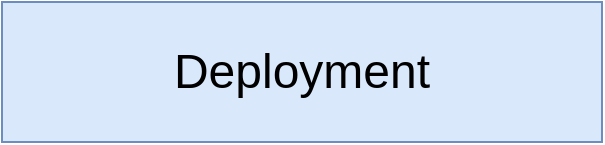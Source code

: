 <mxfile version="13.3.5" type="github" pages="3">
  <diagram id="4VAZqOWcAgnW1q86nhIi" name="01 - deployment">
    <mxGraphModel dx="501" dy="246" grid="1" gridSize="10" guides="1" tooltips="1" connect="1" arrows="1" fold="1" page="1" pageScale="1" pageWidth="1920" pageHeight="1200" math="0" shadow="0">
      <root>
        <mxCell id="0" />
        <mxCell id="1" parent="0" />
        <mxCell id="90e2WMr51PPYobuMVYO1-1" value="Deployment" style="rounded=0;whiteSpace=wrap;html=1;fillColor=#dae8fc;strokeColor=#6c8ebf;fontSize=24;" vertex="1" parent="1">
          <mxGeometry x="610" y="310" width="300" height="70" as="geometry" />
        </mxCell>
      </root>
    </mxGraphModel>
  </diagram>
  <diagram id="UY6dvnbZyyiyK0XWdbAe" name="02 - depl">
    <mxGraphModel dx="939" dy="462" grid="1" gridSize="10" guides="1" tooltips="1" connect="1" arrows="1" fold="1" page="1" pageScale="1" pageWidth="1920" pageHeight="1200" math="0" shadow="0">
      <root>
        <mxCell id="DjPryC1wc-KbRdjPhaDO-0" />
        <mxCell id="DjPryC1wc-KbRdjPhaDO-1" parent="DjPryC1wc-KbRdjPhaDO-0" />
        <mxCell id="fdo3DN4pNpJfxpr5Qgsf-8" style="edgeStyle=orthogonalEdgeStyle;rounded=0;orthogonalLoop=1;jettySize=auto;html=1;exitX=0.5;exitY=1;exitDx=0;exitDy=0;entryX=0.5;entryY=0;entryDx=0;entryDy=0;fontSize=18;" edge="1" parent="DjPryC1wc-KbRdjPhaDO-1" source="fdo3DN4pNpJfxpr5Qgsf-0" target="fdo3DN4pNpJfxpr5Qgsf-3">
          <mxGeometry relative="1" as="geometry" />
        </mxCell>
        <mxCell id="fdo3DN4pNpJfxpr5Qgsf-0" value="Create-React-App" style="rounded=0;whiteSpace=wrap;html=1;fontSize=24;fillColor=#dae8fc;strokeColor=#6c8ebf;" vertex="1" parent="DjPryC1wc-KbRdjPhaDO-1">
          <mxGeometry x="500" y="250" width="250" height="60" as="geometry" />
        </mxCell>
        <mxCell id="fdo3DN4pNpJfxpr5Qgsf-10" style="edgeStyle=orthogonalEdgeStyle;rounded=0;orthogonalLoop=1;jettySize=auto;html=1;exitX=1;exitY=0.5;exitDx=0;exitDy=0;entryX=0;entryY=0.75;entryDx=0;entryDy=0;fontSize=24;" edge="1" parent="DjPryC1wc-KbRdjPhaDO-1" source="fdo3DN4pNpJfxpr5Qgsf-1" target="fdo3DN4pNpJfxpr5Qgsf-9">
          <mxGeometry relative="1" as="geometry" />
        </mxCell>
        <mxCell id="fdo3DN4pNpJfxpr5Qgsf-1" value="" style="rounded=0;whiteSpace=wrap;html=1;fontSize=24;fillColor=#dae8fc;strokeColor=#6c8ebf;" vertex="1" parent="DjPryC1wc-KbRdjPhaDO-1">
          <mxGeometry x="500" y="380" width="250" height="130" as="geometry" />
        </mxCell>
        <mxCell id="fdo3DN4pNpJfxpr5Qgsf-3" value="Deployment Bundle" style="rounded=0;whiteSpace=wrap;html=1;fontSize=24;fillColor=#dae8fc;strokeColor=#6c8ebf;" vertex="1" parent="DjPryC1wc-KbRdjPhaDO-1">
          <mxGeometry x="500" y="340" width="250" height="40" as="geometry" />
        </mxCell>
        <mxCell id="fdo3DN4pNpJfxpr5Qgsf-4" value="index.html" style="rounded=0;whiteSpace=wrap;html=1;fontSize=18;" vertex="1" parent="DjPryC1wc-KbRdjPhaDO-1">
          <mxGeometry x="525" y="390" width="90" height="50" as="geometry" />
        </mxCell>
        <mxCell id="fdo3DN4pNpJfxpr5Qgsf-5" value="bundle.js" style="rounded=0;whiteSpace=wrap;html=1;fontSize=18;" vertex="1" parent="DjPryC1wc-KbRdjPhaDO-1">
          <mxGeometry x="635" y="390" width="90" height="50" as="geometry" />
        </mxCell>
        <mxCell id="fdo3DN4pNpJfxpr5Qgsf-6" value="image.jpg" style="rounded=0;whiteSpace=wrap;html=1;fontSize=18;" vertex="1" parent="DjPryC1wc-KbRdjPhaDO-1">
          <mxGeometry x="525" y="450" width="90" height="50" as="geometry" />
        </mxCell>
        <mxCell id="fdo3DN4pNpJfxpr5Qgsf-7" value="index.css" style="rounded=0;whiteSpace=wrap;html=1;fontSize=18;" vertex="1" parent="DjPryC1wc-KbRdjPhaDO-1">
          <mxGeometry x="635" y="450" width="90" height="50" as="geometry" />
        </mxCell>
        <mxCell id="fdo3DN4pNpJfxpr5Qgsf-9" value="Deployment Target" style="rounded=0;whiteSpace=wrap;html=1;fontSize=24;fillColor=#e1d5e7;strokeColor=#9673a6;fontStyle=1" vertex="1" parent="DjPryC1wc-KbRdjPhaDO-1">
          <mxGeometry x="790" y="250" width="150" height="260" as="geometry" />
        </mxCell>
        <mxCell id="fdo3DN4pNpJfxpr5Qgsf-11" value="" style="strokeWidth=1;shadow=0;dashed=0;align=center;html=1;shape=mxgraph.mockup.containers.browserWindow;rSize=0;strokeColor=#666666;strokeColor2=#008cff;strokeColor3=#c4c4c4;mainText=,;recursiveResize=0;fontSize=24;" vertex="1" parent="DjPryC1wc-KbRdjPhaDO-1">
          <mxGeometry x="1100" y="250" width="280" height="260" as="geometry" />
        </mxCell>
        <mxCell id="fdo3DN4pNpJfxpr5Qgsf-12" value="Page 1" style="strokeWidth=1;shadow=0;dashed=0;align=center;html=1;shape=mxgraph.mockup.containers.anchor;fontSize=17;fontColor=#666666;align=left;" vertex="1" parent="fdo3DN4pNpJfxpr5Qgsf-11">
          <mxGeometry x="60" y="12" width="110" height="26" as="geometry" />
        </mxCell>
        <mxCell id="fdo3DN4pNpJfxpr5Qgsf-13" value="app.com" style="strokeWidth=1;shadow=0;dashed=0;align=center;html=1;shape=mxgraph.mockup.containers.anchor;rSize=0;fontSize=17;fontColor=#666666;align=left;" vertex="1" parent="fdo3DN4pNpJfxpr5Qgsf-11">
          <mxGeometry x="130" y="60" width="190" height="26" as="geometry" />
        </mxCell>
        <mxCell id="fdo3DN4pNpJfxpr5Qgsf-14" style="edgeStyle=orthogonalEdgeStyle;rounded=0;orthogonalLoop=1;jettySize=auto;html=1;entryX=0;entryY=0.75;entryDx=0;entryDy=0;fontSize=24;" edge="1" parent="DjPryC1wc-KbRdjPhaDO-1">
          <mxGeometry relative="1" as="geometry">
            <mxPoint x="1100" y="288" as="sourcePoint" />
            <mxPoint x="940" y="288" as="targetPoint" />
          </mxGeometry>
        </mxCell>
        <mxCell id="fdo3DN4pNpJfxpr5Qgsf-15" value="Request" style="rounded=0;whiteSpace=wrap;html=1;fontSize=16;fillColor=#ffe6cc;strokeColor=#d79b00;" vertex="1" parent="DjPryC1wc-KbRdjPhaDO-1">
          <mxGeometry x="978" y="260" width="90" height="28" as="geometry" />
        </mxCell>
        <mxCell id="fdo3DN4pNpJfxpr5Qgsf-16" style="edgeStyle=orthogonalEdgeStyle;rounded=0;orthogonalLoop=1;jettySize=auto;html=1;entryX=0;entryY=0.75;entryDx=0;entryDy=0;fontSize=24;" edge="1" parent="DjPryC1wc-KbRdjPhaDO-1">
          <mxGeometry relative="1" as="geometry">
            <mxPoint x="940" y="308" as="sourcePoint" />
            <mxPoint x="1100" y="308" as="targetPoint" />
          </mxGeometry>
        </mxCell>
        <mxCell id="fdo3DN4pNpJfxpr5Qgsf-17" value="Response" style="rounded=0;whiteSpace=wrap;html=1;fontSize=16;fillColor=#ffe6cc;strokeColor=#d79b00;" vertex="1" parent="DjPryC1wc-KbRdjPhaDO-1">
          <mxGeometry x="978" y="308" width="90" height="28" as="geometry" />
        </mxCell>
        <mxCell id="fdo3DN4pNpJfxpr5Qgsf-18" value="index.html" style="rounded=0;whiteSpace=wrap;html=1;fontSize=16;fillColor=#ffe6cc;strokeColor=#d79b00;" vertex="1" parent="DjPryC1wc-KbRdjPhaDO-1">
          <mxGeometry x="978" y="336" width="90" height="28" as="geometry" />
        </mxCell>
        <mxCell id="fdo3DN4pNpJfxpr5Qgsf-19" style="edgeStyle=orthogonalEdgeStyle;rounded=0;orthogonalLoop=1;jettySize=auto;html=1;entryX=0;entryY=0.75;entryDx=0;entryDy=0;fontSize=24;" edge="1" parent="DjPryC1wc-KbRdjPhaDO-1">
          <mxGeometry relative="1" as="geometry">
            <mxPoint x="1100" y="451" as="sourcePoint" />
            <mxPoint x="940" y="451" as="targetPoint" />
          </mxGeometry>
        </mxCell>
        <mxCell id="fdo3DN4pNpJfxpr5Qgsf-20" value="Request" style="rounded=0;whiteSpace=wrap;html=1;fontSize=16;fillColor=#ffe6cc;strokeColor=#d79b00;" vertex="1" parent="DjPryC1wc-KbRdjPhaDO-1">
          <mxGeometry x="978" y="423" width="90" height="28" as="geometry" />
        </mxCell>
        <mxCell id="fdo3DN4pNpJfxpr5Qgsf-21" style="edgeStyle=orthogonalEdgeStyle;rounded=0;orthogonalLoop=1;jettySize=auto;html=1;entryX=0;entryY=0.75;entryDx=0;entryDy=0;fontSize=24;" edge="1" parent="DjPryC1wc-KbRdjPhaDO-1">
          <mxGeometry relative="1" as="geometry">
            <mxPoint x="940" y="471" as="sourcePoint" />
            <mxPoint x="1100" y="471" as="targetPoint" />
          </mxGeometry>
        </mxCell>
        <mxCell id="fdo3DN4pNpJfxpr5Qgsf-22" value="Response" style="rounded=0;whiteSpace=wrap;html=1;fontSize=16;fillColor=#ffe6cc;strokeColor=#d79b00;" vertex="1" parent="DjPryC1wc-KbRdjPhaDO-1">
          <mxGeometry x="978" y="471" width="90" height="28" as="geometry" />
        </mxCell>
        <mxCell id="fdo3DN4pNpJfxpr5Qgsf-23" value="bundle.js" style="rounded=0;whiteSpace=wrap;html=1;fontSize=16;fillColor=#ffe6cc;strokeColor=#d79b00;" vertex="1" parent="DjPryC1wc-KbRdjPhaDO-1">
          <mxGeometry x="978" y="499" width="90" height="28" as="geometry" />
        </mxCell>
      </root>
    </mxGraphModel>
  </diagram>
  <diagram id="1fesxn6AbcL7wtFH5F87" name="03 - api">
    <mxGraphModel dx="791" dy="389" grid="1" gridSize="10" guides="1" tooltips="1" connect="1" arrows="1" fold="1" page="1" pageScale="1" pageWidth="1920" pageHeight="1200" math="0" shadow="0">
      <root>
        <mxCell id="v8jmvIC5-OTe7V4W9PUi-0" />
        <mxCell id="v8jmvIC5-OTe7V4W9PUi-1" parent="v8jmvIC5-OTe7V4W9PUi-0" />
        <mxCell id="o9zbbyRGlyBa02Vo5Ri7-9" value="Virtual Machine&lt;br&gt;&lt;br&gt;&lt;br&gt;&lt;br&gt;&lt;br&gt;&lt;br&gt;&lt;br&gt;&lt;br&gt;" style="rounded=0;whiteSpace=wrap;html=1;fontSize=24;fillColor=#e1d5e7;strokeColor=#9673a6;fontStyle=1" vertex="1" parent="v8jmvIC5-OTe7V4W9PUi-1">
          <mxGeometry x="710" y="250" width="230" height="260" as="geometry" />
        </mxCell>
        <mxCell id="o9zbbyRGlyBa02Vo5Ri7-10" value="" style="strokeWidth=1;shadow=0;dashed=0;align=center;html=1;shape=mxgraph.mockup.containers.browserWindow;rSize=0;strokeColor=#666666;strokeColor2=#008cff;strokeColor3=#c4c4c4;mainText=,;recursiveResize=0;fontSize=24;" vertex="1" parent="v8jmvIC5-OTe7V4W9PUi-1">
          <mxGeometry x="1100" y="250" width="280" height="260" as="geometry" />
        </mxCell>
        <mxCell id="o9zbbyRGlyBa02Vo5Ri7-11" value="Page 1" style="strokeWidth=1;shadow=0;dashed=0;align=center;html=1;shape=mxgraph.mockup.containers.anchor;fontSize=17;fontColor=#666666;align=left;" vertex="1" parent="o9zbbyRGlyBa02Vo5Ri7-10">
          <mxGeometry x="60" y="12" width="110" height="26" as="geometry" />
        </mxCell>
        <mxCell id="o9zbbyRGlyBa02Vo5Ri7-12" value="app.com" style="strokeWidth=1;shadow=0;dashed=0;align=center;html=1;shape=mxgraph.mockup.containers.anchor;rSize=0;fontSize=17;fontColor=#666666;align=left;" vertex="1" parent="o9zbbyRGlyBa02Vo5Ri7-10">
          <mxGeometry x="130" y="60" width="130" height="26" as="geometry" />
        </mxCell>
        <mxCell id="o9zbbyRGlyBa02Vo5Ri7-13" style="edgeStyle=orthogonalEdgeStyle;rounded=0;orthogonalLoop=1;jettySize=auto;html=1;entryX=0;entryY=0.75;entryDx=0;entryDy=0;fontSize=24;" edge="1" parent="v8jmvIC5-OTe7V4W9PUi-1">
          <mxGeometry relative="1" as="geometry">
            <mxPoint x="1100" y="288" as="sourcePoint" />
            <mxPoint x="940" y="288" as="targetPoint" />
          </mxGeometry>
        </mxCell>
        <mxCell id="o9zbbyRGlyBa02Vo5Ri7-14" value="Request" style="rounded=0;whiteSpace=wrap;html=1;fontSize=16;fillColor=#ffe6cc;strokeColor=#d79b00;" vertex="1" parent="v8jmvIC5-OTe7V4W9PUi-1">
          <mxGeometry x="978" y="260" width="90" height="28" as="geometry" />
        </mxCell>
        <mxCell id="o9zbbyRGlyBa02Vo5Ri7-15" style="edgeStyle=orthogonalEdgeStyle;rounded=0;orthogonalLoop=1;jettySize=auto;html=1;entryX=0;entryY=0.75;entryDx=0;entryDy=0;fontSize=24;" edge="1" parent="v8jmvIC5-OTe7V4W9PUi-1">
          <mxGeometry relative="1" as="geometry">
            <mxPoint x="940" y="308" as="sourcePoint" />
            <mxPoint x="1100" y="308" as="targetPoint" />
          </mxGeometry>
        </mxCell>
        <mxCell id="o9zbbyRGlyBa02Vo5Ri7-16" value="Response" style="rounded=0;whiteSpace=wrap;html=1;fontSize=16;fillColor=#ffe6cc;strokeColor=#d79b00;" vertex="1" parent="v8jmvIC5-OTe7V4W9PUi-1">
          <mxGeometry x="978" y="308" width="90" height="28" as="geometry" />
        </mxCell>
        <mxCell id="o9zbbyRGlyBa02Vo5Ri7-18" style="edgeStyle=orthogonalEdgeStyle;rounded=0;orthogonalLoop=1;jettySize=auto;html=1;entryX=0;entryY=0.75;entryDx=0;entryDy=0;fontSize=24;" edge="1" parent="v8jmvIC5-OTe7V4W9PUi-1">
          <mxGeometry relative="1" as="geometry">
            <mxPoint x="1100" y="451.0" as="sourcePoint" />
            <mxPoint x="940" y="451.0" as="targetPoint" />
          </mxGeometry>
        </mxCell>
        <mxCell id="o9zbbyRGlyBa02Vo5Ri7-19" value="Request" style="rounded=0;whiteSpace=wrap;html=1;fontSize=16;fillColor=#ffe6cc;strokeColor=#d79b00;" vertex="1" parent="v8jmvIC5-OTe7V4W9PUi-1">
          <mxGeometry x="978" y="423" width="90" height="28" as="geometry" />
        </mxCell>
        <mxCell id="o9zbbyRGlyBa02Vo5Ri7-20" style="edgeStyle=orthogonalEdgeStyle;rounded=0;orthogonalLoop=1;jettySize=auto;html=1;entryX=0;entryY=0.75;entryDx=0;entryDy=0;fontSize=24;" edge="1" parent="v8jmvIC5-OTe7V4W9PUi-1">
          <mxGeometry relative="1" as="geometry">
            <mxPoint x="940" y="471.0" as="sourcePoint" />
            <mxPoint x="1100" y="471.0" as="targetPoint" />
          </mxGeometry>
        </mxCell>
        <mxCell id="o9zbbyRGlyBa02Vo5Ri7-21" value="Response" style="rounded=0;whiteSpace=wrap;html=1;fontSize=16;fillColor=#ffe6cc;strokeColor=#d79b00;" vertex="1" parent="v8jmvIC5-OTe7V4W9PUi-1">
          <mxGeometry x="978" y="471" width="90" height="28" as="geometry" />
        </mxCell>
        <mxCell id="o9zbbyRGlyBa02Vo5Ri7-23" value="Node JS API" style="rounded=0;whiteSpace=wrap;html=1;fontSize=25;fillColor=#dae8fc;strokeColor=#6c8ebf;" vertex="1" parent="v8jmvIC5-OTe7V4W9PUi-1">
          <mxGeometry x="735" y="336" width="180" height="84" as="geometry" />
        </mxCell>
        <mxCell id="o9zbbyRGlyBa02Vo5Ri7-24" value="We don&#39;t need a full VM, as we are &lt;i style=&quot;font-size: 23px;&quot;&gt;not executing any code&lt;/i&gt;" style="rounded=0;whiteSpace=wrap;html=1;fontSize=23;fillColor=#f8cecc;strokeColor=#b85450;shadow=1;" vertex="1" parent="v8jmvIC5-OTe7V4W9PUi-1">
          <mxGeometry x="710" y="150" width="670" height="54" as="geometry" />
        </mxCell>
      </root>
    </mxGraphModel>
  </diagram>
</mxfile>
